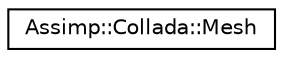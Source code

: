 digraph "Graphical Class Hierarchy"
{
  edge [fontname="Helvetica",fontsize="10",labelfontname="Helvetica",labelfontsize="10"];
  node [fontname="Helvetica",fontsize="10",shape=record];
  rankdir="LR";
  Node1 [label="Assimp::Collada::Mesh",height=0.2,width=0.4,color="black", fillcolor="white", style="filled",URL="$struct_assimp_1_1_collada_1_1_mesh.html"];
}
